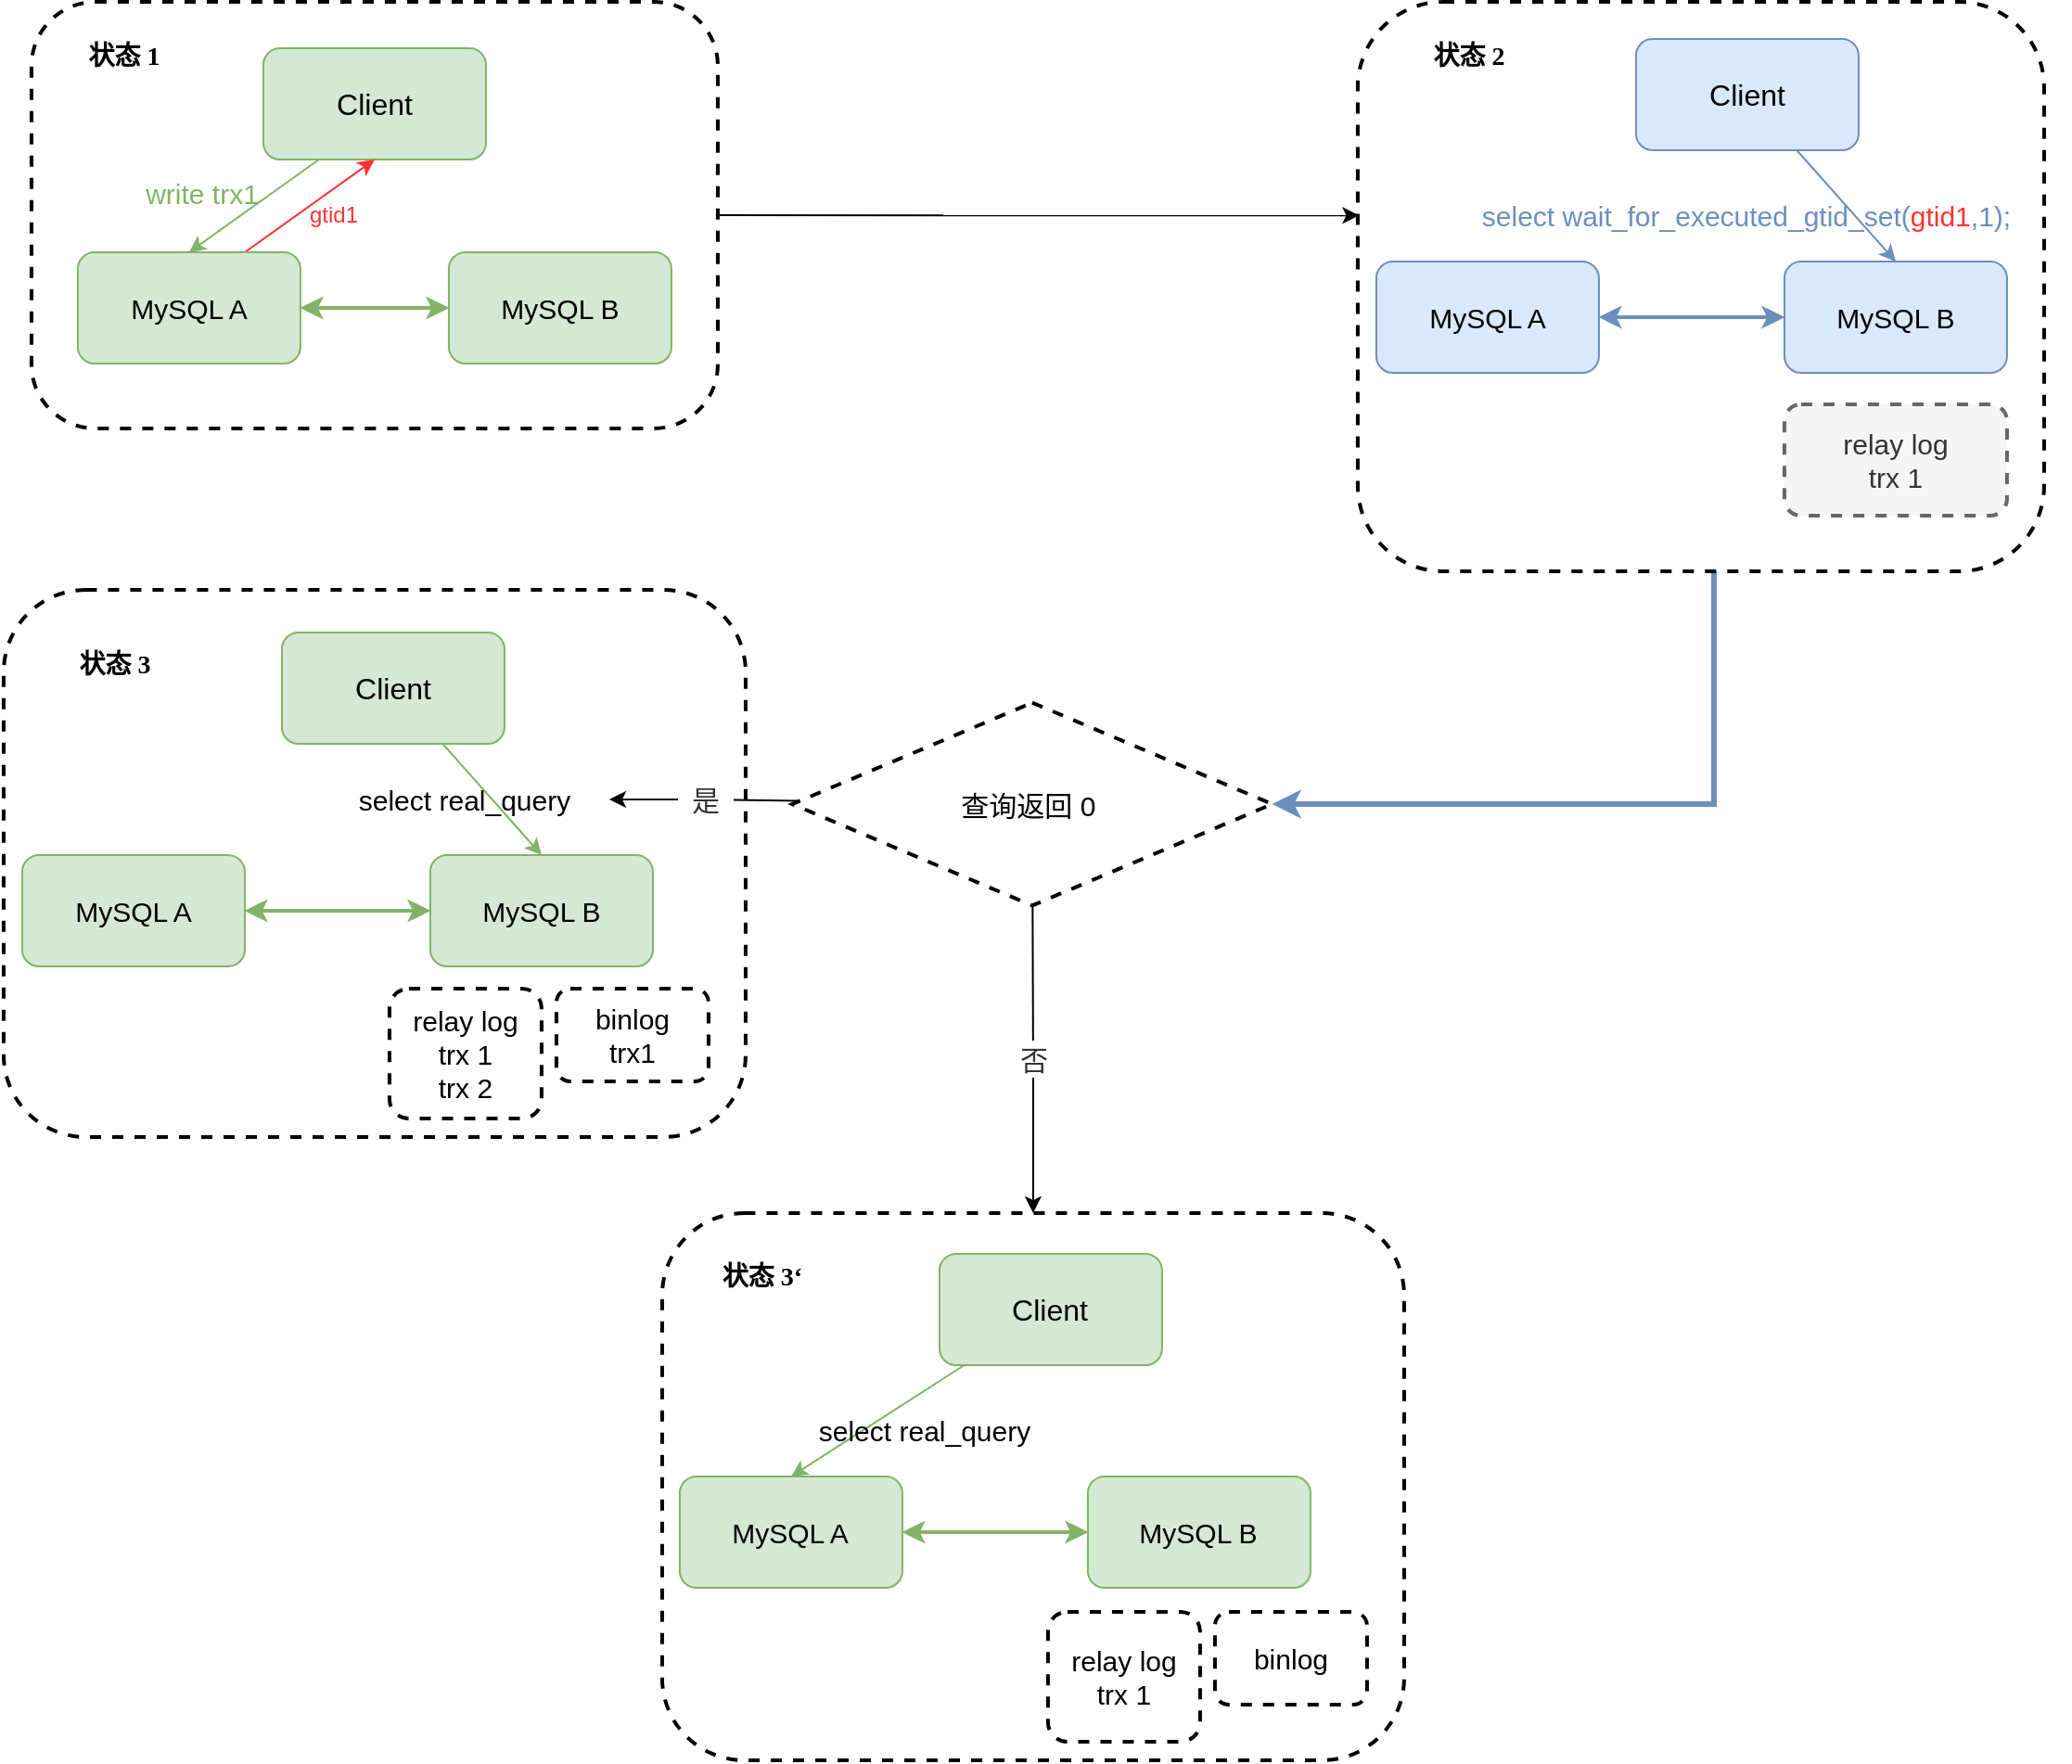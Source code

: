 <mxfile version="16.6.6" type="github">
  <diagram id="kcNKMiewppADuIH7yyTz" name="Page-1">
    <mxGraphModel dx="3987" dy="2829" grid="1" gridSize="10" guides="1" tooltips="1" connect="1" arrows="1" fold="1" page="1" pageScale="1" pageWidth="827" pageHeight="1169" math="0" shadow="0">
      <root>
        <mxCell id="0" />
        <mxCell id="1" parent="0" />
        <mxCell id="lCQ43jmw5x8bFt2D_N49-4" style="edgeStyle=orthogonalEdgeStyle;rounded=0;orthogonalLoop=1;jettySize=auto;html=1;entryX=1;entryY=0.5;entryDx=0;entryDy=0;fontColor=#FF3333;strokeColor=#6C8EBF;strokeWidth=3;" edge="1" parent="1" source="zqrA5iGKFldwItwEDeDW-22" target="zqrA5iGKFldwItwEDeDW-53">
          <mxGeometry relative="1" as="geometry">
            <Array as="points">
              <mxPoint x="370" y="386" />
            </Array>
          </mxGeometry>
        </mxCell>
        <mxCell id="zqrA5iGKFldwItwEDeDW-22" value="" style="rounded=1;whiteSpace=wrap;html=1;fontSize=15;fontColor=#000;dashed=1;strokeColor=default;strokeWidth=2;" parent="1" vertex="1">
          <mxGeometry x="177.97" y="-47" width="370" height="307" as="geometry" />
        </mxCell>
        <mxCell id="zqrA5iGKFldwItwEDeDW-71" style="edgeStyle=none;rounded=0;orthogonalLoop=1;jettySize=auto;html=1;entryX=0.002;entryY=0.375;entryDx=0;entryDy=0;fontSize=15;fontColor=#000;startArrow=none;startFill=0;endArrow=classic;endFill=1;strokeWidth=1;entryPerimeter=0;" parent="1" source="zqrA5iGKFldwItwEDeDW-20" target="zqrA5iGKFldwItwEDeDW-22" edge="1">
          <mxGeometry relative="1" as="geometry" />
        </mxCell>
        <mxCell id="zqrA5iGKFldwItwEDeDW-20" value="" style="rounded=1;whiteSpace=wrap;html=1;fontSize=15;fontColor=#000;dashed=1;strokeColor=default;strokeWidth=2;" parent="1" vertex="1">
          <mxGeometry x="-537.03" y="-47" width="370" height="230" as="geometry" />
        </mxCell>
        <mxCell id="zqrA5iGKFldwItwEDeDW-3" value="" style="rounded=0;orthogonalLoop=1;jettySize=auto;html=1;fontSize=16;fontColor=#000;fillColor=#d5e8d4;strokeColor=#82b366;entryX=0.5;entryY=0;entryDx=0;entryDy=0;exitX=0.25;exitY=1;exitDx=0;exitDy=0;" parent="1" source="zqrA5iGKFldwItwEDeDW-1" target="zqrA5iGKFldwItwEDeDW-2" edge="1">
          <mxGeometry relative="1" as="geometry" />
        </mxCell>
        <mxCell id="zqrA5iGKFldwItwEDeDW-1" value="&lt;font color=&quot;#000000&quot;&gt;Client&lt;/font&gt;" style="rounded=1;whiteSpace=wrap;html=1;fontStyle=0;fontSize=16;fillColor=#d5e8d4;strokeColor=#82b366;" parent="1" vertex="1">
          <mxGeometry x="-412.03" y="-22" width="120" height="60" as="geometry" />
        </mxCell>
        <mxCell id="zqrA5iGKFldwItwEDeDW-5" value="" style="edgeStyle=none;rounded=0;orthogonalLoop=1;jettySize=auto;html=1;fontSize=16;fontColor=#000;strokeWidth=1;startArrow=classic;startFill=1;fillColor=#d5e8d4;strokeColor=#82b366;" parent="1" source="zqrA5iGKFldwItwEDeDW-2" target="zqrA5iGKFldwItwEDeDW-4" edge="1">
          <mxGeometry relative="1" as="geometry" />
        </mxCell>
        <mxCell id="lCQ43jmw5x8bFt2D_N49-1" style="rounded=0;orthogonalLoop=1;jettySize=auto;html=1;exitX=0.75;exitY=0;exitDx=0;exitDy=0;entryX=0.5;entryY=1;entryDx=0;entryDy=0;strokeColor=#FF3333;" edge="1" parent="1" source="zqrA5iGKFldwItwEDeDW-2" target="zqrA5iGKFldwItwEDeDW-1">
          <mxGeometry relative="1" as="geometry" />
        </mxCell>
        <mxCell id="zqrA5iGKFldwItwEDeDW-2" value="&lt;font color=&quot;#000000&quot; style=&quot;font-size: 15px;&quot;&gt;MySQL A&lt;br style=&quot;font-size: 15px;&quot;&gt;&lt;/font&gt;" style="rounded=1;whiteSpace=wrap;html=1;fontStyle=0;fontSize=15;fillColor=#d5e8d4;strokeColor=#82b366;" parent="1" vertex="1">
          <mxGeometry x="-512.03" y="88" width="120" height="60" as="geometry" />
        </mxCell>
        <mxCell id="zqrA5iGKFldwItwEDeDW-11" value="" style="edgeStyle=none;rounded=0;orthogonalLoop=1;jettySize=auto;html=1;fontSize=15;fontColor=#000;startArrow=classic;startFill=1;strokeWidth=2;fillColor=#d5e8d4;strokeColor=#82b366;" parent="1" source="zqrA5iGKFldwItwEDeDW-4" target="zqrA5iGKFldwItwEDeDW-2" edge="1">
          <mxGeometry relative="1" as="geometry" />
        </mxCell>
        <mxCell id="zqrA5iGKFldwItwEDeDW-4" value="&lt;font color=&quot;#000000&quot; style=&quot;font-size: 15px;&quot;&gt;MySQL B&lt;br style=&quot;font-size: 15px;&quot;&gt;&lt;/font&gt;" style="rounded=1;whiteSpace=wrap;html=1;fontStyle=0;fontSize=15;fillColor=#d5e8d4;strokeColor=#82b366;" parent="1" vertex="1">
          <mxGeometry x="-312.03" y="88" width="120" height="60" as="geometry" />
        </mxCell>
        <mxCell id="zqrA5iGKFldwItwEDeDW-12" value="write trx1" style="text;html=1;strokeColor=none;fillColor=none;align=center;verticalAlign=middle;whiteSpace=wrap;rounded=0;fontSize=15;fontColor=#82B366;" parent="1" vertex="1">
          <mxGeometry x="-486.06" y="40" width="82.03" height="32" as="geometry" />
        </mxCell>
        <mxCell id="zqrA5iGKFldwItwEDeDW-13" value="" style="rounded=0;orthogonalLoop=1;jettySize=auto;html=1;fontSize=16;fontColor=#000;fillColor=#dae8fc;strokeColor=#6c8ebf;entryX=0.5;entryY=0;entryDx=0;entryDy=0;" parent="1" source="zqrA5iGKFldwItwEDeDW-14" target="zqrA5iGKFldwItwEDeDW-18" edge="1">
          <mxGeometry relative="1" as="geometry" />
        </mxCell>
        <mxCell id="zqrA5iGKFldwItwEDeDW-14" value="&lt;font color=&quot;#000000&quot;&gt;Client&lt;/font&gt;" style="rounded=1;whiteSpace=wrap;html=1;fontStyle=0;fontSize=16;fillColor=#dae8fc;strokeColor=#6c8ebf;" parent="1" vertex="1">
          <mxGeometry x="327.97" y="-27" width="120" height="60" as="geometry" />
        </mxCell>
        <mxCell id="zqrA5iGKFldwItwEDeDW-15" value="" style="edgeStyle=none;rounded=0;orthogonalLoop=1;jettySize=auto;html=1;fontSize=16;fontColor=#000;strokeWidth=1;startArrow=classic;startFill=1;fillColor=#dae8fc;strokeColor=#6c8ebf;" parent="1" source="zqrA5iGKFldwItwEDeDW-16" target="zqrA5iGKFldwItwEDeDW-18" edge="1">
          <mxGeometry relative="1" as="geometry" />
        </mxCell>
        <mxCell id="zqrA5iGKFldwItwEDeDW-16" value="&lt;font color=&quot;#000000&quot; style=&quot;font-size: 15px;&quot;&gt;MySQL A&lt;br style=&quot;font-size: 15px;&quot;&gt;&lt;/font&gt;" style="rounded=1;whiteSpace=wrap;html=1;fontStyle=0;fontSize=15;fillColor=#dae8fc;strokeColor=#6c8ebf;" parent="1" vertex="1">
          <mxGeometry x="187.97" y="93" width="120" height="60" as="geometry" />
        </mxCell>
        <mxCell id="zqrA5iGKFldwItwEDeDW-17" value="" style="edgeStyle=none;rounded=0;orthogonalLoop=1;jettySize=auto;html=1;fontSize=15;fontColor=#000;startArrow=classic;startFill=1;strokeWidth=2;fillColor=#dae8fc;strokeColor=#6c8ebf;" parent="1" source="zqrA5iGKFldwItwEDeDW-18" target="zqrA5iGKFldwItwEDeDW-16" edge="1">
          <mxGeometry relative="1" as="geometry" />
        </mxCell>
        <mxCell id="zqrA5iGKFldwItwEDeDW-18" value="&lt;font color=&quot;#000000&quot; style=&quot;font-size: 15px;&quot;&gt;MySQL B&lt;br style=&quot;font-size: 15px;&quot;&gt;&lt;/font&gt;" style="rounded=1;whiteSpace=wrap;html=1;fontStyle=0;fontSize=15;fillColor=#dae8fc;strokeColor=#6c8ebf;" parent="1" vertex="1">
          <mxGeometry x="407.97" y="93" width="120" height="60" as="geometry" />
        </mxCell>
        <mxCell id="zqrA5iGKFldwItwEDeDW-23" value="select wait_for_executed_gtid_set(&lt;font color=&quot;#ff3333&quot;&gt;gtid1&lt;/font&gt;,1);" style="text;html=1;strokeColor=none;fillColor=none;align=center;verticalAlign=middle;whiteSpace=wrap;rounded=0;dashed=1;fontSize=15;fontColor=#6C8EBF;" parent="1" vertex="1">
          <mxGeometry x="214.46" y="58" width="347.03" height="20" as="geometry" />
        </mxCell>
        <mxCell id="zqrA5iGKFldwItwEDeDW-34" value="relay log&lt;br&gt;trx 1" style="rounded=1;whiteSpace=wrap;html=1;dashed=1;fontSize=15;strokeColor=#666666;strokeWidth=2;fillColor=#f5f5f5;fontColor=#333333;" parent="1" vertex="1">
          <mxGeometry x="407.97" y="170" width="120" height="60" as="geometry" />
        </mxCell>
        <mxCell id="zqrA5iGKFldwItwEDeDW-36" value="" style="rounded=1;whiteSpace=wrap;html=1;fontSize=15;fontColor=#000;dashed=1;strokeColor=default;strokeWidth=2;" parent="1" vertex="1">
          <mxGeometry x="-552.03" y="270" width="400" height="295" as="geometry" />
        </mxCell>
        <mxCell id="zqrA5iGKFldwItwEDeDW-37" value="" style="rounded=0;orthogonalLoop=1;jettySize=auto;html=1;fontSize=16;fontColor=#000;fillColor=#d5e8d4;strokeColor=#82b366;entryX=0.5;entryY=0;entryDx=0;entryDy=0;" parent="1" source="zqrA5iGKFldwItwEDeDW-38" target="zqrA5iGKFldwItwEDeDW-42" edge="1">
          <mxGeometry relative="1" as="geometry" />
        </mxCell>
        <mxCell id="zqrA5iGKFldwItwEDeDW-38" value="&lt;font color=&quot;#000000&quot;&gt;Client&lt;/font&gt;" style="rounded=1;whiteSpace=wrap;html=1;fontStyle=0;fontSize=16;fillColor=#d5e8d4;strokeColor=#82b366;" parent="1" vertex="1">
          <mxGeometry x="-402.03" y="293" width="120" height="60" as="geometry" />
        </mxCell>
        <mxCell id="zqrA5iGKFldwItwEDeDW-39" value="" style="edgeStyle=none;rounded=0;orthogonalLoop=1;jettySize=auto;html=1;fontSize=16;fontColor=#000;strokeWidth=1;startArrow=classic;startFill=1;fillColor=#d5e8d4;strokeColor=#82b366;" parent="1" source="zqrA5iGKFldwItwEDeDW-40" target="zqrA5iGKFldwItwEDeDW-42" edge="1">
          <mxGeometry relative="1" as="geometry" />
        </mxCell>
        <mxCell id="zqrA5iGKFldwItwEDeDW-40" value="&lt;font color=&quot;#000000&quot; style=&quot;font-size: 15px;&quot;&gt;MySQL A&lt;br style=&quot;font-size: 15px;&quot;&gt;&lt;/font&gt;" style="rounded=1;whiteSpace=wrap;html=1;fontStyle=0;fontSize=15;fillColor=#d5e8d4;strokeColor=#82b366;" parent="1" vertex="1">
          <mxGeometry x="-542.03" y="413" width="120" height="60" as="geometry" />
        </mxCell>
        <mxCell id="zqrA5iGKFldwItwEDeDW-41" value="" style="edgeStyle=none;rounded=0;orthogonalLoop=1;jettySize=auto;html=1;fontSize=15;fontColor=#000;startArrow=classic;startFill=1;strokeWidth=2;fillColor=#d5e8d4;strokeColor=#82b366;" parent="1" source="zqrA5iGKFldwItwEDeDW-42" target="zqrA5iGKFldwItwEDeDW-40" edge="1">
          <mxGeometry relative="1" as="geometry" />
        </mxCell>
        <mxCell id="zqrA5iGKFldwItwEDeDW-42" value="&lt;font color=&quot;#000000&quot; style=&quot;font-size: 15px;&quot;&gt;MySQL B&lt;br style=&quot;font-size: 15px;&quot;&gt;&lt;/font&gt;" style="rounded=1;whiteSpace=wrap;html=1;fontStyle=0;fontSize=15;fillColor=#d5e8d4;strokeColor=#82b366;" parent="1" vertex="1">
          <mxGeometry x="-322.03" y="413" width="120" height="60" as="geometry" />
        </mxCell>
        <mxCell id="zqrA5iGKFldwItwEDeDW-43" value="select real_query" style="text;html=1;strokeColor=none;fillColor=none;align=center;verticalAlign=middle;whiteSpace=wrap;rounded=0;dashed=1;fontSize=15;" parent="1" vertex="1">
          <mxGeometry x="-380.53" y="368" width="155" height="30" as="geometry" />
        </mxCell>
        <mxCell id="zqrA5iGKFldwItwEDeDW-44" value="relay log&lt;br&gt;trx 1&lt;br&gt;trx 2" style="rounded=1;whiteSpace=wrap;html=1;dashed=1;fontSize=15;fontColor=#000;strokeColor=default;strokeWidth=2;" parent="1" vertex="1">
          <mxGeometry x="-344.03" y="485" width="82" height="70" as="geometry" />
        </mxCell>
        <mxCell id="zqrA5iGKFldwItwEDeDW-45" value="binlog&lt;br&gt;trx1" style="rounded=1;whiteSpace=wrap;html=1;dashed=1;fontSize=15;fontColor=#000;strokeColor=default;strokeWidth=2;" parent="1" vertex="1">
          <mxGeometry x="-254.03" y="485" width="82" height="50" as="geometry" />
        </mxCell>
        <mxCell id="zqrA5iGKFldwItwEDeDW-56" style="edgeStyle=none;rounded=0;orthogonalLoop=1;jettySize=auto;html=1;fontSize=15;fontColor=#000;startArrow=none;startFill=0;endArrow=classic;endFill=1;strokeWidth=1;" parent="1" source="zqrA5iGKFldwItwEDeDW-69" target="zqrA5iGKFldwItwEDeDW-43" edge="1">
          <mxGeometry relative="1" as="geometry" />
        </mxCell>
        <mxCell id="zqrA5iGKFldwItwEDeDW-53" value="查询返回 0&amp;nbsp;" style="rhombus;whiteSpace=wrap;html=1;dashed=1;fontSize=15;fontColor=#000;strokeColor=default;strokeWidth=2;" parent="1" vertex="1">
          <mxGeometry x="-126.9" y="330.82" width="258.75" height="109.37" as="geometry" />
        </mxCell>
        <mxCell id="zqrA5iGKFldwItwEDeDW-58" value="" style="rounded=1;whiteSpace=wrap;html=1;fontSize=15;fontColor=#000;dashed=1;strokeColor=default;strokeWidth=2;" parent="1" vertex="1">
          <mxGeometry x="-197.03" y="606" width="400" height="295" as="geometry" />
        </mxCell>
        <mxCell id="zqrA5iGKFldwItwEDeDW-59" value="" style="rounded=0;orthogonalLoop=1;jettySize=auto;html=1;fontSize=16;fontColor=#000;fillColor=#d5e8d4;strokeColor=#82b366;entryX=0.5;entryY=0;entryDx=0;entryDy=0;" parent="1" source="zqrA5iGKFldwItwEDeDW-60" target="zqrA5iGKFldwItwEDeDW-62" edge="1">
          <mxGeometry relative="1" as="geometry" />
        </mxCell>
        <mxCell id="zqrA5iGKFldwItwEDeDW-60" value="&lt;font color=&quot;#000000&quot;&gt;Client&lt;/font&gt;" style="rounded=1;whiteSpace=wrap;html=1;fontStyle=0;fontSize=16;fillColor=#d5e8d4;strokeColor=#82b366;" parent="1" vertex="1">
          <mxGeometry x="-47.53" y="628" width="120" height="60" as="geometry" />
        </mxCell>
        <mxCell id="zqrA5iGKFldwItwEDeDW-61" value="" style="edgeStyle=none;rounded=0;orthogonalLoop=1;jettySize=auto;html=1;fontSize=16;fontColor=#000;strokeWidth=1;startArrow=classic;startFill=1;fillColor=#d5e8d4;strokeColor=#82b366;" parent="1" source="zqrA5iGKFldwItwEDeDW-62" target="zqrA5iGKFldwItwEDeDW-64" edge="1">
          <mxGeometry relative="1" as="geometry" />
        </mxCell>
        <mxCell id="zqrA5iGKFldwItwEDeDW-62" value="&lt;font color=&quot;#000000&quot; style=&quot;font-size: 15px;&quot;&gt;MySQL A&lt;br style=&quot;font-size: 15px;&quot;&gt;&lt;/font&gt;" style="rounded=1;whiteSpace=wrap;html=1;fontStyle=0;fontSize=15;fillColor=#d5e8d4;strokeColor=#82b366;" parent="1" vertex="1">
          <mxGeometry x="-187.53" y="748" width="120" height="60" as="geometry" />
        </mxCell>
        <mxCell id="zqrA5iGKFldwItwEDeDW-63" value="" style="edgeStyle=none;rounded=0;orthogonalLoop=1;jettySize=auto;html=1;fontSize=15;fontColor=#000;startArrow=classic;startFill=1;strokeWidth=2;fillColor=#d5e8d4;strokeColor=#82b366;" parent="1" source="zqrA5iGKFldwItwEDeDW-64" target="zqrA5iGKFldwItwEDeDW-62" edge="1">
          <mxGeometry relative="1" as="geometry" />
        </mxCell>
        <mxCell id="zqrA5iGKFldwItwEDeDW-64" value="&lt;font color=&quot;#000000&quot; style=&quot;font-size: 15px;&quot;&gt;MySQL B&lt;br style=&quot;font-size: 15px;&quot;&gt;&lt;/font&gt;" style="rounded=1;whiteSpace=wrap;html=1;fontStyle=0;fontSize=15;fillColor=#d5e8d4;strokeColor=#82b366;" parent="1" vertex="1">
          <mxGeometry x="32.47" y="748" width="120" height="60" as="geometry" />
        </mxCell>
        <mxCell id="zqrA5iGKFldwItwEDeDW-65" value="select real_query" style="text;html=1;strokeColor=none;fillColor=none;align=center;verticalAlign=middle;whiteSpace=wrap;rounded=0;dashed=1;fontSize=15;" parent="1" vertex="1">
          <mxGeometry x="-132.53" y="708" width="155" height="30" as="geometry" />
        </mxCell>
        <mxCell id="zqrA5iGKFldwItwEDeDW-66" value="relay log&lt;br&gt;trx 1" style="rounded=1;whiteSpace=wrap;html=1;dashed=1;fontSize=15;fontColor=#000;strokeColor=default;strokeWidth=2;" parent="1" vertex="1">
          <mxGeometry x="10.97" y="821" width="82" height="70" as="geometry" />
        </mxCell>
        <mxCell id="zqrA5iGKFldwItwEDeDW-67" value="binlog" style="rounded=1;whiteSpace=wrap;html=1;dashed=1;fontSize=15;fontColor=#000;strokeColor=default;strokeWidth=2;" parent="1" vertex="1">
          <mxGeometry x="100.97" y="821" width="82" height="50" as="geometry" />
        </mxCell>
        <mxCell id="zqrA5iGKFldwItwEDeDW-68" style="rounded=0;orthogonalLoop=1;jettySize=auto;html=1;fontSize=15;fontColor=#000;startArrow=none;startFill=0;endArrow=classic;endFill=1;strokeWidth=1;" parent="1" source="G3FPjAI_tkEvGzXo53xU-15" target="zqrA5iGKFldwItwEDeDW-58" edge="1">
          <mxGeometry relative="1" as="geometry" />
        </mxCell>
        <mxCell id="G3FPjAI_tkEvGzXo53xU-1" value="状态 1" style="text;html=1;strokeColor=none;fillColor=none;align=center;verticalAlign=middle;whiteSpace=wrap;rounded=0;fontFamily=Verdana;fontStyle=1;fontSize=14;" parent="1" vertex="1">
          <mxGeometry x="-517.03" y="-32" width="60" height="30" as="geometry" />
        </mxCell>
        <mxCell id="G3FPjAI_tkEvGzXo53xU-2" value="状态 2" style="text;html=1;strokeColor=none;fillColor=none;align=center;verticalAlign=middle;whiteSpace=wrap;rounded=0;fontFamily=Verdana;fontStyle=1;fontSize=14;" parent="1" vertex="1">
          <mxGeometry x="207.97" y="-32" width="60" height="30" as="geometry" />
        </mxCell>
        <mxCell id="G3FPjAI_tkEvGzXo53xU-4" value="状态 3" style="text;html=1;strokeColor=none;fillColor=none;align=center;verticalAlign=middle;whiteSpace=wrap;rounded=0;fontFamily=Verdana;fontStyle=1;fontSize=14;" parent="1" vertex="1">
          <mxGeometry x="-522.03" y="295.63" width="60" height="30" as="geometry" />
        </mxCell>
        <mxCell id="G3FPjAI_tkEvGzXo53xU-5" value="状态 3‘" style="text;html=1;strokeColor=none;fillColor=none;align=center;verticalAlign=middle;whiteSpace=wrap;rounded=0;fontFamily=Verdana;fontStyle=1;fontSize=14;" parent="1" vertex="1">
          <mxGeometry x="-173.03" y="626" width="60" height="30" as="geometry" />
        </mxCell>
        <mxCell id="zqrA5iGKFldwItwEDeDW-69" value="是" style="text;html=1;align=center;verticalAlign=middle;resizable=0;points=[];autosize=1;fontSize=15;fillColor=none;fontColor=#333333;strokeColor=none;" parent="1" vertex="1">
          <mxGeometry x="-188.53" y="373" width="30" height="20" as="geometry" />
        </mxCell>
        <mxCell id="G3FPjAI_tkEvGzXo53xU-14" value="" style="edgeStyle=none;rounded=0;orthogonalLoop=1;jettySize=auto;html=1;fontSize=15;fontColor=#000;startArrow=none;startFill=0;endArrow=none;endFill=1;strokeWidth=1;" parent="1" source="zqrA5iGKFldwItwEDeDW-53" target="zqrA5iGKFldwItwEDeDW-69" edge="1">
          <mxGeometry relative="1" as="geometry">
            <mxPoint x="-117.136" y="385.067" as="sourcePoint" />
            <mxPoint x="-224.03" y="386.767" as="targetPoint" />
          </mxGeometry>
        </mxCell>
        <mxCell id="G3FPjAI_tkEvGzXo53xU-15" value="否" style="text;html=1;align=center;verticalAlign=middle;resizable=0;points=[];autosize=1;fontSize=15;fillColor=none;fontColor=#333333;strokeColor=none;" parent="1" vertex="1">
          <mxGeometry x="-12.03" y="513" width="30" height="20" as="geometry" />
        </mxCell>
        <mxCell id="G3FPjAI_tkEvGzXo53xU-16" value="" style="rounded=0;orthogonalLoop=1;jettySize=auto;html=1;fontSize=15;fontColor=#000;startArrow=none;startFill=0;endArrow=none;endFill=1;strokeWidth=1;" parent="1" source="zqrA5iGKFldwItwEDeDW-53" target="G3FPjAI_tkEvGzXo53xU-15" edge="1">
          <mxGeometry relative="1" as="geometry">
            <mxPoint x="-7.03" y="438" as="sourcePoint" />
            <mxPoint x="-7.03" y="638" as="targetPoint" />
          </mxGeometry>
        </mxCell>
        <mxCell id="lCQ43jmw5x8bFt2D_N49-2" value="gtid1" style="text;html=1;strokeColor=none;fillColor=none;align=center;verticalAlign=middle;whiteSpace=wrap;rounded=0;fontColor=#FF3333;" vertex="1" parent="1">
          <mxGeometry x="-404.03" y="53" width="60" height="30" as="geometry" />
        </mxCell>
      </root>
    </mxGraphModel>
  </diagram>
</mxfile>
